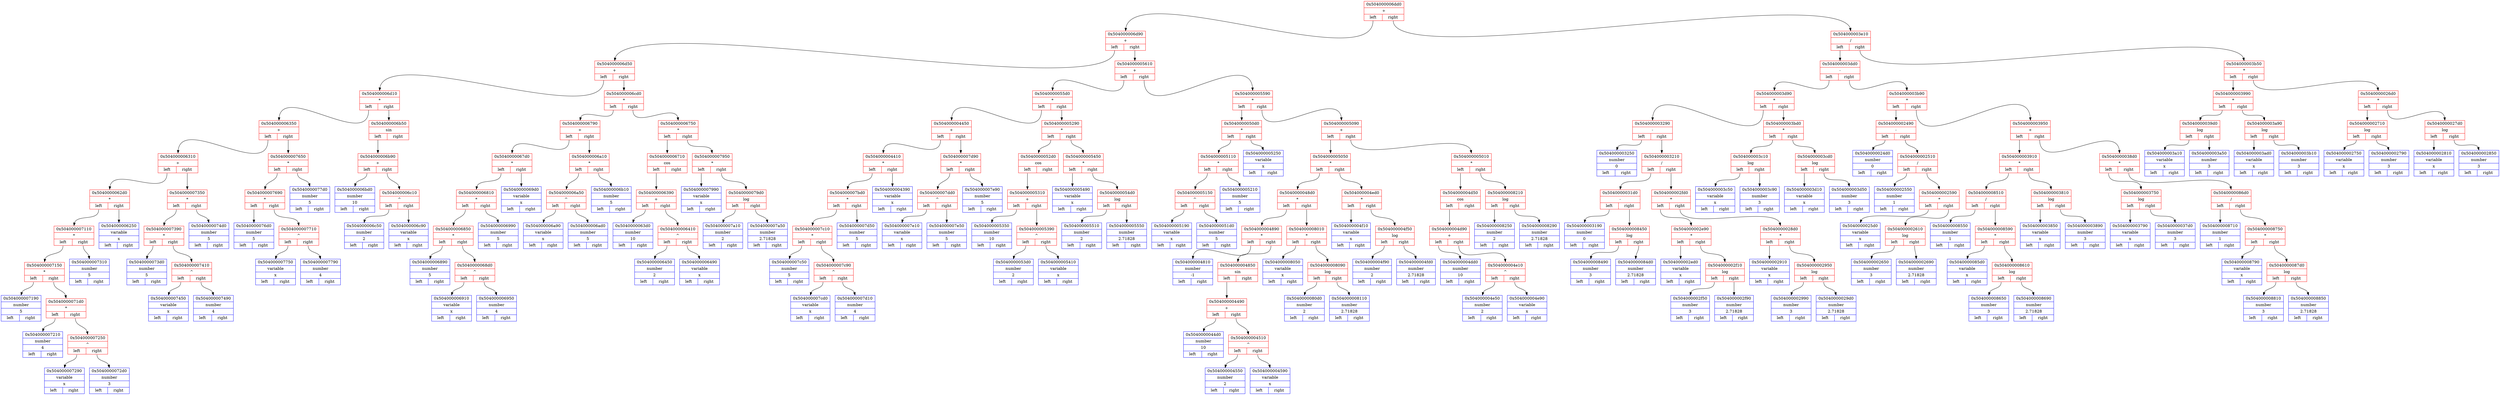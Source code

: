 digraph
{ 
rankdir=HR;

node0x504000006dd0 [ shape=record, color = red rank = 1, label= "{ 0x504000006dd0 | + | {<n0x504000006dd0_l> left | <n0x504000006dd0_r> right}} " ];
node0x504000006d90 [ shape=record, color = red rank = 2, label= "{ 0x504000006d90 | + | {<n0x504000006d90_l> left | <n0x504000006d90_r> right}} " ];
node0x504000006d50 [ shape=record, color = red rank = 3, label= "{ 0x504000006d50 | + | {<n0x504000006d50_l> left | <n0x504000006d50_r> right}} " ];
node0x504000006d10 [ shape=record, color = red rank = 4, label= "{ 0x504000006d10 | * | {<n0x504000006d10_l> left | <n0x504000006d10_r> right}} " ];
node0x504000006350 [ shape=record, color = red rank = 5, label= "{ 0x504000006350 | + | {<n0x504000006350_l> left | <n0x504000006350_r> right}} " ];
node0x504000006310 [ shape=record, color = red rank = 6, label= "{ 0x504000006310 | + | {<n0x504000006310_l> left | <n0x504000006310_r> right}} " ];
node0x5040000062d0 [ shape=record, color = red rank = 7, label= "{ 0x5040000062d0 | * | {<n0x5040000062d0_l> left | <n0x5040000062d0_r> right}} " ];
node0x504000007110 [ shape=record, color = red rank = 8, label= "{ 0x504000007110 | * | {<n0x504000007110_l> left | <n0x504000007110_r> right}} " ];
node0x504000007150 [ shape=record, color = red rank = 9, label= "{ 0x504000007150 | * | {<n0x504000007150_l> left | <n0x504000007150_r> right}} " ];
node0x504000007190 [ shape=record, color = blue rank = 10, label= "{ 0x504000007190 | number | 5 | {<n0x504000007190_l> left | <n0x504000007190_r> right}} " ];
node0x504000007150:<n0x504000007150_l>:s -> node0x504000007190:n [ color = black; ]
node0x5040000071d0 [ shape=record, color = red rank = 11, label= "{ 0x5040000071d0 | * | {<n0x5040000071d0_l> left | <n0x5040000071d0_r> right}} " ];
node0x504000007210 [ shape=record, color = blue rank = 12, label= "{ 0x504000007210 | number | 4 | {<n0x504000007210_l> left | <n0x504000007210_r> right}} " ];
node0x5040000071d0:<n0x5040000071d0_l>:s -> node0x504000007210:n [ color = black; ]
node0x504000007250 [ shape=record, color = red rank = 13, label= "{ 0x504000007250 | ^ | {<n0x504000007250_l> left | <n0x504000007250_r> right}} " ];
node0x504000007290 [ shape=record, color = blue rank = 14, label= "{ 0x504000007290 | variable | x | {<n0x504000007290_l> left | <n0x504000007290_r> right}} " ];
node0x504000007250:<n0x504000007250_l>:s -> node0x504000007290:n [ color = black; ]
node0x5040000072d0 [ shape=record, color = blue rank = 15, label= "{ 0x5040000072d0 | number | 3 | {<n0x5040000072d0_l> left | <n0x5040000072d0_r> right}} " ];
node0x504000007250:<n0x504000007250_r>:s -> node0x5040000072d0:n [ color = black; ]
node0x5040000071d0:<n0x5040000071d0_r>:s -> node0x504000007250:n [ color = black; ]
node0x504000007150:<n0x504000007150_r>:s -> node0x5040000071d0:n [ color = black; ]
node0x504000007110:<n0x504000007110_l>:s -> node0x504000007150:n [ color = black; ]
node0x504000007310 [ shape=record, color = blue rank = 10, label= "{ 0x504000007310 | number | 5 | {<n0x504000007310_l> left | <n0x504000007310_r> right}} " ];
node0x504000007110:<n0x504000007110_r>:s -> node0x504000007310:n [ color = black; ]
node0x5040000062d0:<n0x5040000062d0_l>:s -> node0x504000007110:n [ color = black; ]
node0x504000006250 [ shape=record, color = blue rank = 9, label= "{ 0x504000006250 | variable | x | {<n0x504000006250_l> left | <n0x504000006250_r> right}} " ];
node0x5040000062d0:<n0x5040000062d0_r>:s -> node0x504000006250:n [ color = black; ]
node0x504000006310:<n0x504000006310_l>:s -> node0x5040000062d0:n [ color = black; ]
node0x504000007350 [ shape=record, color = red rank = 8, label= "{ 0x504000007350 | * | {<n0x504000007350_l> left | <n0x504000007350_r> right}} " ];
node0x504000007390 [ shape=record, color = red rank = 9, label= "{ 0x504000007390 | * | {<n0x504000007390_l> left | <n0x504000007390_r> right}} " ];
node0x5040000073d0 [ shape=record, color = blue rank = 10, label= "{ 0x5040000073d0 | number | 5 | {<n0x5040000073d0_l> left | <n0x5040000073d0_r> right}} " ];
node0x504000007390:<n0x504000007390_l>:s -> node0x5040000073d0:n [ color = black; ]
node0x504000007410 [ shape=record, color = red rank = 11, label= "{ 0x504000007410 | ^ | {<n0x504000007410_l> left | <n0x504000007410_r> right}} " ];
node0x504000007450 [ shape=record, color = blue rank = 12, label= "{ 0x504000007450 | variable | x | {<n0x504000007450_l> left | <n0x504000007450_r> right}} " ];
node0x504000007410:<n0x504000007410_l>:s -> node0x504000007450:n [ color = black; ]
node0x504000007490 [ shape=record, color = blue rank = 13, label= "{ 0x504000007490 | number | 4 | {<n0x504000007490_l> left | <n0x504000007490_r> right}} " ];
node0x504000007410:<n0x504000007410_r>:s -> node0x504000007490:n [ color = black; ]
node0x504000007390:<n0x504000007390_r>:s -> node0x504000007410:n [ color = black; ]
node0x504000007350:<n0x504000007350_l>:s -> node0x504000007390:n [ color = black; ]
node0x5040000074d0 [ shape=record, color = blue rank = 10, label= "{ 0x5040000074d0 | number | 5 | {<n0x5040000074d0_l> left | <n0x5040000074d0_r> right}} " ];
node0x504000007350:<n0x504000007350_r>:s -> node0x5040000074d0:n [ color = black; ]
node0x504000006310:<n0x504000006310_r>:s -> node0x504000007350:n [ color = black; ]
node0x504000006350:<n0x504000006350_l>:s -> node0x504000006310:n [ color = black; ]
node0x504000007650 [ shape=record, color = red rank = 7, label= "{ 0x504000007650 | * | {<n0x504000007650_l> left | <n0x504000007650_r> right}} " ];
node0x504000007690 [ shape=record, color = red rank = 8, label= "{ 0x504000007690 | * | {<n0x504000007690_l> left | <n0x504000007690_r> right}} " ];
node0x5040000076d0 [ shape=record, color = blue rank = 9, label= "{ 0x5040000076d0 | number | 5 | {<n0x5040000076d0_l> left | <n0x5040000076d0_r> right}} " ];
node0x504000007690:<n0x504000007690_l>:s -> node0x5040000076d0:n [ color = black; ]
node0x504000007710 [ shape=record, color = red rank = 10, label= "{ 0x504000007710 | ^ | {<n0x504000007710_l> left | <n0x504000007710_r> right}} " ];
node0x504000007750 [ shape=record, color = blue rank = 11, label= "{ 0x504000007750 | variable | x | {<n0x504000007750_l> left | <n0x504000007750_r> right}} " ];
node0x504000007710:<n0x504000007710_l>:s -> node0x504000007750:n [ color = black; ]
node0x504000007790 [ shape=record, color = blue rank = 12, label= "{ 0x504000007790 | number | 4 | {<n0x504000007790_l> left | <n0x504000007790_r> right}} " ];
node0x504000007710:<n0x504000007710_r>:s -> node0x504000007790:n [ color = black; ]
node0x504000007690:<n0x504000007690_r>:s -> node0x504000007710:n [ color = black; ]
node0x504000007650:<n0x504000007650_l>:s -> node0x504000007690:n [ color = black; ]
node0x5040000077d0 [ shape=record, color = blue rank = 9, label= "{ 0x5040000077d0 | number | 5 | {<n0x5040000077d0_l> left | <n0x5040000077d0_r> right}} " ];
node0x504000007650:<n0x504000007650_r>:s -> node0x5040000077d0:n [ color = black; ]
node0x504000006350:<n0x504000006350_r>:s -> node0x504000007650:n [ color = black; ]
node0x504000006d10:<n0x504000006d10_l>:s -> node0x504000006350:n [ color = black; ]
node0x504000006b50 [ shape=record, color = red rank = 6, label= "{ 0x504000006b50 | sin | {<n0x504000006b50_l> left | <n0x504000006b50_r> right}} " ];
node0x504000006b90 [ shape=record, color = red rank = 7, label= "{ 0x504000006b90 | + | {<n0x504000006b90_l> left | <n0x504000006b90_r> right}} " ];
node0x504000006bd0 [ shape=record, color = blue rank = 8, label= "{ 0x504000006bd0 | number | 10 | {<n0x504000006bd0_l> left | <n0x504000006bd0_r> right}} " ];
node0x504000006b90:<n0x504000006b90_l>:s -> node0x504000006bd0:n [ color = black; ]
node0x504000006c10 [ shape=record, color = red rank = 9, label= "{ 0x504000006c10 | ^ | {<n0x504000006c10_l> left | <n0x504000006c10_r> right}} " ];
node0x504000006c50 [ shape=record, color = blue rank = 10, label= "{ 0x504000006c50 | number | 2 | {<n0x504000006c50_l> left | <n0x504000006c50_r> right}} " ];
node0x504000006c10:<n0x504000006c10_l>:s -> node0x504000006c50:n [ color = black; ]
node0x504000006c90 [ shape=record, color = blue rank = 11, label= "{ 0x504000006c90 | variable | x | {<n0x504000006c90_l> left | <n0x504000006c90_r> right}} " ];
node0x504000006c10:<n0x504000006c10_r>:s -> node0x504000006c90:n [ color = black; ]
node0x504000006b90:<n0x504000006b90_r>:s -> node0x504000006c10:n [ color = black; ]
node0x504000006b50:<n0x504000006b50_l>:s -> node0x504000006b90:n [ color = black; ]
node0x504000006d10:<n0x504000006d10_r>:s -> node0x504000006b50:n [ color = black; ]
node0x504000006d50:<n0x504000006d50_l>:s -> node0x504000006d10:n [ color = black; ]
node0x504000006cd0 [ shape=record, color = red rank = 5, label= "{ 0x504000006cd0 | * | {<n0x504000006cd0_l> left | <n0x504000006cd0_r> right}} " ];
node0x504000006790 [ shape=record, color = red rank = 6, label= "{ 0x504000006790 | + | {<n0x504000006790_l> left | <n0x504000006790_r> right}} " ];
node0x5040000067d0 [ shape=record, color = red rank = 7, label= "{ 0x5040000067d0 | * | {<n0x5040000067d0_l> left | <n0x5040000067d0_r> right}} " ];
node0x504000006810 [ shape=record, color = red rank = 8, label= "{ 0x504000006810 | * | {<n0x504000006810_l> left | <n0x504000006810_r> right}} " ];
node0x504000006850 [ shape=record, color = red rank = 9, label= "{ 0x504000006850 | * | {<n0x504000006850_l> left | <n0x504000006850_r> right}} " ];
node0x504000006890 [ shape=record, color = blue rank = 10, label= "{ 0x504000006890 | number | 5 | {<n0x504000006890_l> left | <n0x504000006890_r> right}} " ];
node0x504000006850:<n0x504000006850_l>:s -> node0x504000006890:n [ color = black; ]
node0x5040000068d0 [ shape=record, color = red rank = 11, label= "{ 0x5040000068d0 | ^ | {<n0x5040000068d0_l> left | <n0x5040000068d0_r> right}} " ];
node0x504000006910 [ shape=record, color = blue rank = 12, label= "{ 0x504000006910 | variable | x | {<n0x504000006910_l> left | <n0x504000006910_r> right}} " ];
node0x5040000068d0:<n0x5040000068d0_l>:s -> node0x504000006910:n [ color = black; ]
node0x504000006950 [ shape=record, color = blue rank = 13, label= "{ 0x504000006950 | number | 4 | {<n0x504000006950_l> left | <n0x504000006950_r> right}} " ];
node0x5040000068d0:<n0x5040000068d0_r>:s -> node0x504000006950:n [ color = black; ]
node0x504000006850:<n0x504000006850_r>:s -> node0x5040000068d0:n [ color = black; ]
node0x504000006810:<n0x504000006810_l>:s -> node0x504000006850:n [ color = black; ]
node0x504000006990 [ shape=record, color = blue rank = 10, label= "{ 0x504000006990 | number | 5 | {<n0x504000006990_l> left | <n0x504000006990_r> right}} " ];
node0x504000006810:<n0x504000006810_r>:s -> node0x504000006990:n [ color = black; ]
node0x5040000067d0:<n0x5040000067d0_l>:s -> node0x504000006810:n [ color = black; ]
node0x5040000069d0 [ shape=record, color = blue rank = 9, label= "{ 0x5040000069d0 | variable | x | {<n0x5040000069d0_l> left | <n0x5040000069d0_r> right}} " ];
node0x5040000067d0:<n0x5040000067d0_r>:s -> node0x5040000069d0:n [ color = black; ]
node0x504000006790:<n0x504000006790_l>:s -> node0x5040000067d0:n [ color = black; ]
node0x504000006a10 [ shape=record, color = red rank = 8, label= "{ 0x504000006a10 | * | {<n0x504000006a10_l> left | <n0x504000006a10_r> right}} " ];
node0x504000006a50 [ shape=record, color = red rank = 9, label= "{ 0x504000006a50 | ^ | {<n0x504000006a50_l> left | <n0x504000006a50_r> right}} " ];
node0x504000006a90 [ shape=record, color = blue rank = 10, label= "{ 0x504000006a90 | variable | x | {<n0x504000006a90_l> left | <n0x504000006a90_r> right}} " ];
node0x504000006a50:<n0x504000006a50_l>:s -> node0x504000006a90:n [ color = black; ]
node0x504000006ad0 [ shape=record, color = blue rank = 11, label= "{ 0x504000006ad0 | number | 5 | {<n0x504000006ad0_l> left | <n0x504000006ad0_r> right}} " ];
node0x504000006a50:<n0x504000006a50_r>:s -> node0x504000006ad0:n [ color = black; ]
node0x504000006a10:<n0x504000006a10_l>:s -> node0x504000006a50:n [ color = black; ]
node0x504000006b10 [ shape=record, color = blue rank = 10, label= "{ 0x504000006b10 | number | 5 | {<n0x504000006b10_l> left | <n0x504000006b10_r> right}} " ];
node0x504000006a10:<n0x504000006a10_r>:s -> node0x504000006b10:n [ color = black; ]
node0x504000006790:<n0x504000006790_r>:s -> node0x504000006a10:n [ color = black; ]
node0x504000006cd0:<n0x504000006cd0_l>:s -> node0x504000006790:n [ color = black; ]
node0x504000006750 [ shape=record, color = red rank = 7, label= "{ 0x504000006750 | * | {<n0x504000006750_l> left | <n0x504000006750_r> right}} " ];
node0x504000006710 [ shape=record, color = red rank = 8, label= "{ 0x504000006710 | cos | {<n0x504000006710_l> left | <n0x504000006710_r> right}} " ];
node0x504000006390 [ shape=record, color = red rank = 9, label= "{ 0x504000006390 | + | {<n0x504000006390_l> left | <n0x504000006390_r> right}} " ];
node0x5040000063d0 [ shape=record, color = blue rank = 10, label= "{ 0x5040000063d0 | number | 10 | {<n0x5040000063d0_l> left | <n0x5040000063d0_r> right}} " ];
node0x504000006390:<n0x504000006390_l>:s -> node0x5040000063d0:n [ color = black; ]
node0x504000006410 [ shape=record, color = red rank = 11, label= "{ 0x504000006410 | ^ | {<n0x504000006410_l> left | <n0x504000006410_r> right}} " ];
node0x504000006450 [ shape=record, color = blue rank = 12, label= "{ 0x504000006450 | number | 2 | {<n0x504000006450_l> left | <n0x504000006450_r> right}} " ];
node0x504000006410:<n0x504000006410_l>:s -> node0x504000006450:n [ color = black; ]
node0x504000006490 [ shape=record, color = blue rank = 13, label= "{ 0x504000006490 | variable | x | {<n0x504000006490_l> left | <n0x504000006490_r> right}} " ];
node0x504000006410:<n0x504000006410_r>:s -> node0x504000006490:n [ color = black; ]
node0x504000006390:<n0x504000006390_r>:s -> node0x504000006410:n [ color = black; ]
node0x504000006710:<n0x504000006710_l>:s -> node0x504000006390:n [ color = black; ]
node0x504000006750:<n0x504000006750_l>:s -> node0x504000006710:n [ color = black; ]
node0x504000007950 [ shape=record, color = red rank = 9, label= "{ 0x504000007950 | * | {<n0x504000007950_l> left | <n0x504000007950_r> right}} " ];
node0x504000007990 [ shape=record, color = blue rank = 10, label= "{ 0x504000007990 | variable | x | {<n0x504000007990_l> left | <n0x504000007990_r> right}} " ];
node0x504000007950:<n0x504000007950_l>:s -> node0x504000007990:n [ color = black; ]
node0x5040000079d0 [ shape=record, color = red rank = 11, label= "{ 0x5040000079d0 | log | {<n0x5040000079d0_l> left | <n0x5040000079d0_r> right}} " ];
node0x504000007a10 [ shape=record, color = blue rank = 12, label= "{ 0x504000007a10 | number | 2 | {<n0x504000007a10_l> left | <n0x504000007a10_r> right}} " ];
node0x5040000079d0:<n0x5040000079d0_l>:s -> node0x504000007a10:n [ color = black; ]
node0x504000007a50 [ shape=record, color = blue rank = 13, label= "{ 0x504000007a50 | number | 2.71828 | {<n0x504000007a50_l> left | <n0x504000007a50_r> right}} " ];
node0x5040000079d0:<n0x5040000079d0_r>:s -> node0x504000007a50:n [ color = black; ]
node0x504000007950:<n0x504000007950_r>:s -> node0x5040000079d0:n [ color = black; ]
node0x504000006750:<n0x504000006750_r>:s -> node0x504000007950:n [ color = black; ]
node0x504000006cd0:<n0x504000006cd0_r>:s -> node0x504000006750:n [ color = black; ]
node0x504000006d50:<n0x504000006d50_r>:s -> node0x504000006cd0:n [ color = black; ]
node0x504000006d90:<n0x504000006d90_l>:s -> node0x504000006d50:n [ color = black; ]
node0x504000005610 [ shape=record, color = red rank = 4, label= "{ 0x504000005610 | + | {<n0x504000005610_l> left | <n0x504000005610_r> right}} " ];
node0x5040000055d0 [ shape=record, color = red rank = 5, label= "{ 0x5040000055d0 | * | {<n0x5040000055d0_l> left | <n0x5040000055d0_r> right}} " ];
node0x504000004450 [ shape=record, color = red rank = 6, label= "{ 0x504000004450 | + | {<n0x504000004450_l> left | <n0x504000004450_r> right}} " ];
node0x504000004410 [ shape=record, color = red rank = 7, label= "{ 0x504000004410 | * | {<n0x504000004410_l> left | <n0x504000004410_r> right}} " ];
node0x504000007bd0 [ shape=record, color = red rank = 8, label= "{ 0x504000007bd0 | * | {<n0x504000007bd0_l> left | <n0x504000007bd0_r> right}} " ];
node0x504000007c10 [ shape=record, color = red rank = 9, label= "{ 0x504000007c10 | * | {<n0x504000007c10_l> left | <n0x504000007c10_r> right}} " ];
node0x504000007c50 [ shape=record, color = blue rank = 10, label= "{ 0x504000007c50 | number | 5 | {<n0x504000007c50_l> left | <n0x504000007c50_r> right}} " ];
node0x504000007c10:<n0x504000007c10_l>:s -> node0x504000007c50:n [ color = black; ]
node0x504000007c90 [ shape=record, color = red rank = 11, label= "{ 0x504000007c90 | ^ | {<n0x504000007c90_l> left | <n0x504000007c90_r> right}} " ];
node0x504000007cd0 [ shape=record, color = blue rank = 12, label= "{ 0x504000007cd0 | variable | x | {<n0x504000007cd0_l> left | <n0x504000007cd0_r> right}} " ];
node0x504000007c90:<n0x504000007c90_l>:s -> node0x504000007cd0:n [ color = black; ]
node0x504000007d10 [ shape=record, color = blue rank = 13, label= "{ 0x504000007d10 | number | 4 | {<n0x504000007d10_l> left | <n0x504000007d10_r> right}} " ];
node0x504000007c90:<n0x504000007c90_r>:s -> node0x504000007d10:n [ color = black; ]
node0x504000007c10:<n0x504000007c10_r>:s -> node0x504000007c90:n [ color = black; ]
node0x504000007bd0:<n0x504000007bd0_l>:s -> node0x504000007c10:n [ color = black; ]
node0x504000007d50 [ shape=record, color = blue rank = 10, label= "{ 0x504000007d50 | number | 5 | {<n0x504000007d50_l> left | <n0x504000007d50_r> right}} " ];
node0x504000007bd0:<n0x504000007bd0_r>:s -> node0x504000007d50:n [ color = black; ]
node0x504000004410:<n0x504000004410_l>:s -> node0x504000007bd0:n [ color = black; ]
node0x504000004390 [ shape=record, color = blue rank = 9, label= "{ 0x504000004390 | variable | x | {<n0x504000004390_l> left | <n0x504000004390_r> right}} " ];
node0x504000004410:<n0x504000004410_r>:s -> node0x504000004390:n [ color = black; ]
node0x504000004450:<n0x504000004450_l>:s -> node0x504000004410:n [ color = black; ]
node0x504000007d90 [ shape=record, color = red rank = 8, label= "{ 0x504000007d90 | * | {<n0x504000007d90_l> left | <n0x504000007d90_r> right}} " ];
node0x504000007dd0 [ shape=record, color = red rank = 9, label= "{ 0x504000007dd0 | ^ | {<n0x504000007dd0_l> left | <n0x504000007dd0_r> right}} " ];
node0x504000007e10 [ shape=record, color = blue rank = 10, label= "{ 0x504000007e10 | variable | x | {<n0x504000007e10_l> left | <n0x504000007e10_r> right}} " ];
node0x504000007dd0:<n0x504000007dd0_l>:s -> node0x504000007e10:n [ color = black; ]
node0x504000007e50 [ shape=record, color = blue rank = 11, label= "{ 0x504000007e50 | number | 5 | {<n0x504000007e50_l> left | <n0x504000007e50_r> right}} " ];
node0x504000007dd0:<n0x504000007dd0_r>:s -> node0x504000007e50:n [ color = black; ]
node0x504000007d90:<n0x504000007d90_l>:s -> node0x504000007dd0:n [ color = black; ]
node0x504000007e90 [ shape=record, color = blue rank = 10, label= "{ 0x504000007e90 | number | 5 | {<n0x504000007e90_l> left | <n0x504000007e90_r> right}} " ];
node0x504000007d90:<n0x504000007d90_r>:s -> node0x504000007e90:n [ color = black; ]
node0x504000004450:<n0x504000004450_r>:s -> node0x504000007d90:n [ color = black; ]
node0x5040000055d0:<n0x5040000055d0_l>:s -> node0x504000004450:n [ color = black; ]
node0x504000005290 [ shape=record, color = red rank = 7, label= "{ 0x504000005290 | * | {<n0x504000005290_l> left | <n0x504000005290_r> right}} " ];
node0x5040000052d0 [ shape=record, color = red rank = 8, label= "{ 0x5040000052d0 | cos | {<n0x5040000052d0_l> left | <n0x5040000052d0_r> right}} " ];
node0x504000005310 [ shape=record, color = red rank = 9, label= "{ 0x504000005310 | + | {<n0x504000005310_l> left | <n0x504000005310_r> right}} " ];
node0x504000005350 [ shape=record, color = blue rank = 10, label= "{ 0x504000005350 | number | 10 | {<n0x504000005350_l> left | <n0x504000005350_r> right}} " ];
node0x504000005310:<n0x504000005310_l>:s -> node0x504000005350:n [ color = black; ]
node0x504000005390 [ shape=record, color = red rank = 11, label= "{ 0x504000005390 | ^ | {<n0x504000005390_l> left | <n0x504000005390_r> right}} " ];
node0x5040000053d0 [ shape=record, color = blue rank = 12, label= "{ 0x5040000053d0 | number | 2 | {<n0x5040000053d0_l> left | <n0x5040000053d0_r> right}} " ];
node0x504000005390:<n0x504000005390_l>:s -> node0x5040000053d0:n [ color = black; ]
node0x504000005410 [ shape=record, color = blue rank = 13, label= "{ 0x504000005410 | variable | x | {<n0x504000005410_l> left | <n0x504000005410_r> right}} " ];
node0x504000005390:<n0x504000005390_r>:s -> node0x504000005410:n [ color = black; ]
node0x504000005310:<n0x504000005310_r>:s -> node0x504000005390:n [ color = black; ]
node0x5040000052d0:<n0x5040000052d0_l>:s -> node0x504000005310:n [ color = black; ]
node0x504000005290:<n0x504000005290_l>:s -> node0x5040000052d0:n [ color = black; ]
node0x504000005450 [ shape=record, color = red rank = 9, label= "{ 0x504000005450 | * | {<n0x504000005450_l> left | <n0x504000005450_r> right}} " ];
node0x504000005490 [ shape=record, color = blue rank = 10, label= "{ 0x504000005490 | variable | x | {<n0x504000005490_l> left | <n0x504000005490_r> right}} " ];
node0x504000005450:<n0x504000005450_l>:s -> node0x504000005490:n [ color = black; ]
node0x5040000054d0 [ shape=record, color = red rank = 11, label= "{ 0x5040000054d0 | log | {<n0x5040000054d0_l> left | <n0x5040000054d0_r> right}} " ];
node0x504000005510 [ shape=record, color = blue rank = 12, label= "{ 0x504000005510 | number | 2 | {<n0x504000005510_l> left | <n0x504000005510_r> right}} " ];
node0x5040000054d0:<n0x5040000054d0_l>:s -> node0x504000005510:n [ color = black; ]
node0x504000005550 [ shape=record, color = blue rank = 13, label= "{ 0x504000005550 | number | 2.71828 | {<n0x504000005550_l> left | <n0x504000005550_r> right}} " ];
node0x5040000054d0:<n0x5040000054d0_r>:s -> node0x504000005550:n [ color = black; ]
node0x504000005450:<n0x504000005450_r>:s -> node0x5040000054d0:n [ color = black; ]
node0x504000005290:<n0x504000005290_r>:s -> node0x504000005450:n [ color = black; ]
node0x5040000055d0:<n0x5040000055d0_r>:s -> node0x504000005290:n [ color = black; ]
node0x504000005610:<n0x504000005610_l>:s -> node0x5040000055d0:n [ color = black; ]
node0x504000005590 [ shape=record, color = red rank = 6, label= "{ 0x504000005590 | * | {<n0x504000005590_l> left | <n0x504000005590_r> right}} " ];
node0x5040000050d0 [ shape=record, color = red rank = 7, label= "{ 0x5040000050d0 | * | {<n0x5040000050d0_l> left | <n0x5040000050d0_r> right}} " ];
node0x504000005110 [ shape=record, color = red rank = 8, label= "{ 0x504000005110 | * | {<n0x504000005110_l> left | <n0x504000005110_r> right}} " ];
node0x504000005150 [ shape=record, color = red rank = 9, label= "{ 0x504000005150 | ^ | {<n0x504000005150_l> left | <n0x504000005150_r> right}} " ];
node0x504000005190 [ shape=record, color = blue rank = 10, label= "{ 0x504000005190 | variable | x | {<n0x504000005190_l> left | <n0x504000005190_r> right}} " ];
node0x504000005150:<n0x504000005150_l>:s -> node0x504000005190:n [ color = black; ]
node0x5040000051d0 [ shape=record, color = blue rank = 11, label= "{ 0x5040000051d0 | number | 5 | {<n0x5040000051d0_l> left | <n0x5040000051d0_r> right}} " ];
node0x504000005150:<n0x504000005150_r>:s -> node0x5040000051d0:n [ color = black; ]
node0x504000005110:<n0x504000005110_l>:s -> node0x504000005150:n [ color = black; ]
node0x504000005210 [ shape=record, color = blue rank = 10, label= "{ 0x504000005210 | number | 5 | {<n0x504000005210_l> left | <n0x504000005210_r> right}} " ];
node0x504000005110:<n0x504000005110_r>:s -> node0x504000005210:n [ color = black; ]
node0x5040000050d0:<n0x5040000050d0_l>:s -> node0x504000005110:n [ color = black; ]
node0x504000005250 [ shape=record, color = blue rank = 9, label= "{ 0x504000005250 | variable | x | {<n0x504000005250_l> left | <n0x504000005250_r> right}} " ];
node0x5040000050d0:<n0x5040000050d0_r>:s -> node0x504000005250:n [ color = black; ]
node0x504000005590:<n0x504000005590_l>:s -> node0x5040000050d0:n [ color = black; ]
node0x504000005090 [ shape=record, color = red rank = 8, label= "{ 0x504000005090 | + | {<n0x504000005090_l> left | <n0x504000005090_r> right}} " ];
node0x504000005050 [ shape=record, color = red rank = 9, label= "{ 0x504000005050 | * | {<n0x504000005050_l> left | <n0x504000005050_r> right}} " ];
node0x5040000048d0 [ shape=record, color = red rank = 10, label= "{ 0x5040000048d0 | * | {<n0x5040000048d0_l> left | <n0x5040000048d0_r> right}} " ];
node0x504000004890 [ shape=record, color = red rank = 11, label= "{ 0x504000004890 | * | {<n0x504000004890_l> left | <n0x504000004890_r> right}} " ];
node0x504000004810 [ shape=record, color = blue rank = 12, label= "{ 0x504000004810 | number | -1 | {<n0x504000004810_l> left | <n0x504000004810_r> right}} " ];
node0x504000004890:<n0x504000004890_l>:s -> node0x504000004810:n [ color = black; ]
node0x504000004850 [ shape=record, color = red rank = 13, label= "{ 0x504000004850 | sin | {<n0x504000004850_l> left | <n0x504000004850_r> right}} " ];
node0x504000004490 [ shape=record, color = red rank = 14, label= "{ 0x504000004490 | + | {<n0x504000004490_l> left | <n0x504000004490_r> right}} " ];
node0x5040000044d0 [ shape=record, color = blue rank = 15, label= "{ 0x5040000044d0 | number | 10 | {<n0x5040000044d0_l> left | <n0x5040000044d0_r> right}} " ];
node0x504000004490:<n0x504000004490_l>:s -> node0x5040000044d0:n [ color = black; ]
node0x504000004510 [ shape=record, color = red rank = 16, label= "{ 0x504000004510 | ^ | {<n0x504000004510_l> left | <n0x504000004510_r> right}} " ];
node0x504000004550 [ shape=record, color = blue rank = 17, label= "{ 0x504000004550 | number | 2 | {<n0x504000004550_l> left | <n0x504000004550_r> right}} " ];
node0x504000004510:<n0x504000004510_l>:s -> node0x504000004550:n [ color = black; ]
node0x504000004590 [ shape=record, color = blue rank = 18, label= "{ 0x504000004590 | variable | x | {<n0x504000004590_l> left | <n0x504000004590_r> right}} " ];
node0x504000004510:<n0x504000004510_r>:s -> node0x504000004590:n [ color = black; ]
node0x504000004490:<n0x504000004490_r>:s -> node0x504000004510:n [ color = black; ]
node0x504000004850:<n0x504000004850_l>:s -> node0x504000004490:n [ color = black; ]
node0x504000004890:<n0x504000004890_r>:s -> node0x504000004850:n [ color = black; ]
node0x5040000048d0:<n0x5040000048d0_l>:s -> node0x504000004890:n [ color = black; ]
node0x504000008010 [ shape=record, color = red rank = 12, label= "{ 0x504000008010 | * | {<n0x504000008010_l> left | <n0x504000008010_r> right}} " ];
node0x504000008050 [ shape=record, color = blue rank = 13, label= "{ 0x504000008050 | variable | x | {<n0x504000008050_l> left | <n0x504000008050_r> right}} " ];
node0x504000008010:<n0x504000008010_l>:s -> node0x504000008050:n [ color = black; ]
node0x504000008090 [ shape=record, color = red rank = 14, label= "{ 0x504000008090 | log | {<n0x504000008090_l> left | <n0x504000008090_r> right}} " ];
node0x5040000080d0 [ shape=record, color = blue rank = 15, label= "{ 0x5040000080d0 | number | 2 | {<n0x5040000080d0_l> left | <n0x5040000080d0_r> right}} " ];
node0x504000008090:<n0x504000008090_l>:s -> node0x5040000080d0:n [ color = black; ]
node0x504000008110 [ shape=record, color = blue rank = 16, label= "{ 0x504000008110 | number | 2.71828 | {<n0x504000008110_l> left | <n0x504000008110_r> right}} " ];
node0x504000008090:<n0x504000008090_r>:s -> node0x504000008110:n [ color = black; ]
node0x504000008010:<n0x504000008010_r>:s -> node0x504000008090:n [ color = black; ]
node0x5040000048d0:<n0x5040000048d0_r>:s -> node0x504000008010:n [ color = black; ]
node0x504000005050:<n0x504000005050_l>:s -> node0x5040000048d0:n [ color = black; ]
node0x504000004ed0 [ shape=record, color = red rank = 11, label= "{ 0x504000004ed0 | * | {<n0x504000004ed0_l> left | <n0x504000004ed0_r> right}} " ];
node0x504000004f10 [ shape=record, color = blue rank = 12, label= "{ 0x504000004f10 | variable | x | {<n0x504000004f10_l> left | <n0x504000004f10_r> right}} " ];
node0x504000004ed0:<n0x504000004ed0_l>:s -> node0x504000004f10:n [ color = black; ]
node0x504000004f50 [ shape=record, color = red rank = 13, label= "{ 0x504000004f50 | log | {<n0x504000004f50_l> left | <n0x504000004f50_r> right}} " ];
node0x504000004f90 [ shape=record, color = blue rank = 14, label= "{ 0x504000004f90 | number | 2 | {<n0x504000004f90_l> left | <n0x504000004f90_r> right}} " ];
node0x504000004f50:<n0x504000004f50_l>:s -> node0x504000004f90:n [ color = black; ]
node0x504000004fd0 [ shape=record, color = blue rank = 15, label= "{ 0x504000004fd0 | number | 2.71828 | {<n0x504000004fd0_l> left | <n0x504000004fd0_r> right}} " ];
node0x504000004f50:<n0x504000004f50_r>:s -> node0x504000004fd0:n [ color = black; ]
node0x504000004ed0:<n0x504000004ed0_r>:s -> node0x504000004f50:n [ color = black; ]
node0x504000005050:<n0x504000005050_r>:s -> node0x504000004ed0:n [ color = black; ]
node0x504000005090:<n0x504000005090_l>:s -> node0x504000005050:n [ color = black; ]
node0x504000005010 [ shape=record, color = red rank = 10, label= "{ 0x504000005010 | * | {<n0x504000005010_l> left | <n0x504000005010_r> right}} " ];
node0x504000004d50 [ shape=record, color = red rank = 11, label= "{ 0x504000004d50 | cos | {<n0x504000004d50_l> left | <n0x504000004d50_r> right}} " ];
node0x504000004d90 [ shape=record, color = red rank = 12, label= "{ 0x504000004d90 | + | {<n0x504000004d90_l> left | <n0x504000004d90_r> right}} " ];
node0x504000004dd0 [ shape=record, color = blue rank = 13, label= "{ 0x504000004dd0 | number | 10 | {<n0x504000004dd0_l> left | <n0x504000004dd0_r> right}} " ];
node0x504000004d90:<n0x504000004d90_l>:s -> node0x504000004dd0:n [ color = black; ]
node0x504000004e10 [ shape=record, color = red rank = 14, label= "{ 0x504000004e10 | ^ | {<n0x504000004e10_l> left | <n0x504000004e10_r> right}} " ];
node0x504000004e50 [ shape=record, color = blue rank = 15, label= "{ 0x504000004e50 | number | 2 | {<n0x504000004e50_l> left | <n0x504000004e50_r> right}} " ];
node0x504000004e10:<n0x504000004e10_l>:s -> node0x504000004e50:n [ color = black; ]
node0x504000004e90 [ shape=record, color = blue rank = 16, label= "{ 0x504000004e90 | variable | x | {<n0x504000004e90_l> left | <n0x504000004e90_r> right}} " ];
node0x504000004e10:<n0x504000004e10_r>:s -> node0x504000004e90:n [ color = black; ]
node0x504000004d90:<n0x504000004d90_r>:s -> node0x504000004e10:n [ color = black; ]
node0x504000004d50:<n0x504000004d50_l>:s -> node0x504000004d90:n [ color = black; ]
node0x504000005010:<n0x504000005010_l>:s -> node0x504000004d50:n [ color = black; ]
node0x504000008210 [ shape=record, color = red rank = 12, label= "{ 0x504000008210 | log | {<n0x504000008210_l> left | <n0x504000008210_r> right}} " ];
node0x504000008250 [ shape=record, color = blue rank = 13, label= "{ 0x504000008250 | number | 2 | {<n0x504000008250_l> left | <n0x504000008250_r> right}} " ];
node0x504000008210:<n0x504000008210_l>:s -> node0x504000008250:n [ color = black; ]
node0x504000008290 [ shape=record, color = blue rank = 14, label= "{ 0x504000008290 | number | 2.71828 | {<n0x504000008290_l> left | <n0x504000008290_r> right}} " ];
node0x504000008210:<n0x504000008210_r>:s -> node0x504000008290:n [ color = black; ]
node0x504000005010:<n0x504000005010_r>:s -> node0x504000008210:n [ color = black; ]
node0x504000005090:<n0x504000005090_r>:s -> node0x504000005010:n [ color = black; ]
node0x504000005590:<n0x504000005590_r>:s -> node0x504000005090:n [ color = black; ]
node0x504000005610:<n0x504000005610_r>:s -> node0x504000005590:n [ color = black; ]
node0x504000006d90:<n0x504000006d90_r>:s -> node0x504000005610:n [ color = black; ]
node0x504000006dd0:<n0x504000006dd0_l>:s -> node0x504000006d90:n [ color = black; ]
node0x504000003e10 [ shape=record, color = red rank = 3, label= "{ 0x504000003e10 | / | {<n0x504000003e10_l> left | <n0x504000003e10_r> right}} " ];
node0x504000003dd0 [ shape=record, color = red rank = 4, label= "{ 0x504000003dd0 | - | {<n0x504000003dd0_l> left | <n0x504000003dd0_r> right}} " ];
node0x504000003d90 [ shape=record, color = red rank = 5, label= "{ 0x504000003d90 | * | {<n0x504000003d90_l> left | <n0x504000003d90_r> right}} " ];
node0x504000003290 [ shape=record, color = red rank = 6, label= "{ 0x504000003290 | - | {<n0x504000003290_l> left | <n0x504000003290_r> right}} " ];
node0x504000003250 [ shape=record, color = blue rank = 7, label= "{ 0x504000003250 | number | 0 | {<n0x504000003250_l> left | <n0x504000003250_r> right}} " ];
node0x504000003290:<n0x504000003290_l>:s -> node0x504000003250:n [ color = black; ]
node0x504000003210 [ shape=record, color = red rank = 8, label= "{ 0x504000003210 | / | {<n0x504000003210_l> left | <n0x504000003210_r> right}} " ];
node0x5040000031d0 [ shape=record, color = red rank = 9, label= "{ 0x5040000031d0 | - | {<n0x5040000031d0_l> left | <n0x5040000031d0_r> right}} " ];
node0x504000003190 [ shape=record, color = blue rank = 10, label= "{ 0x504000003190 | number | 0 | {<n0x504000003190_l> left | <n0x504000003190_r> right}} " ];
node0x5040000031d0:<n0x5040000031d0_l>:s -> node0x504000003190:n [ color = black; ]
node0x504000008450 [ shape=record, color = red rank = 11, label= "{ 0x504000008450 | log | {<n0x504000008450_l> left | <n0x504000008450_r> right}} " ];
node0x504000008490 [ shape=record, color = blue rank = 12, label= "{ 0x504000008490 | number | 3 | {<n0x504000008490_l> left | <n0x504000008490_r> right}} " ];
node0x504000008450:<n0x504000008450_l>:s -> node0x504000008490:n [ color = black; ]
node0x5040000084d0 [ shape=record, color = blue rank = 13, label= "{ 0x5040000084d0 | number | 2.71828 | {<n0x5040000084d0_l> left | <n0x5040000084d0_r> right}} " ];
node0x504000008450:<n0x504000008450_r>:s -> node0x5040000084d0:n [ color = black; ]
node0x5040000031d0:<n0x5040000031d0_r>:s -> node0x504000008450:n [ color = black; ]
node0x504000003210:<n0x504000003210_l>:s -> node0x5040000031d0:n [ color = black; ]
node0x504000002fd0 [ shape=record, color = red rank = 10, label= "{ 0x504000002fd0 | * | {<n0x504000002fd0_l> left | <n0x504000002fd0_r> right}} " ];
node0x504000002e90 [ shape=record, color = red rank = 11, label= "{ 0x504000002e90 | * | {<n0x504000002e90_l> left | <n0x504000002e90_r> right}} " ];
node0x504000002ed0 [ shape=record, color = blue rank = 12, label= "{ 0x504000002ed0 | variable | x | {<n0x504000002ed0_l> left | <n0x504000002ed0_r> right}} " ];
node0x504000002e90:<n0x504000002e90_l>:s -> node0x504000002ed0:n [ color = black; ]
node0x504000002f10 [ shape=record, color = red rank = 13, label= "{ 0x504000002f10 | log | {<n0x504000002f10_l> left | <n0x504000002f10_r> right}} " ];
node0x504000002f50 [ shape=record, color = blue rank = 14, label= "{ 0x504000002f50 | number | 3 | {<n0x504000002f50_l> left | <n0x504000002f50_r> right}} " ];
node0x504000002f10:<n0x504000002f10_l>:s -> node0x504000002f50:n [ color = black; ]
node0x504000002f90 [ shape=record, color = blue rank = 15, label= "{ 0x504000002f90 | number | 2.71828 | {<n0x504000002f90_l> left | <n0x504000002f90_r> right}} " ];
node0x504000002f10:<n0x504000002f10_r>:s -> node0x504000002f90:n [ color = black; ]
node0x504000002e90:<n0x504000002e90_r>:s -> node0x504000002f10:n [ color = black; ]
node0x504000002fd0:<n0x504000002fd0_l>:s -> node0x504000002e90:n [ color = black; ]
node0x5040000028d0 [ shape=record, color = red rank = 12, label= "{ 0x5040000028d0 | * | {<n0x5040000028d0_l> left | <n0x5040000028d0_r> right}} " ];
node0x504000002910 [ shape=record, color = blue rank = 13, label= "{ 0x504000002910 | variable | x | {<n0x504000002910_l> left | <n0x504000002910_r> right}} " ];
node0x5040000028d0:<n0x5040000028d0_l>:s -> node0x504000002910:n [ color = black; ]
node0x504000002950 [ shape=record, color = red rank = 14, label= "{ 0x504000002950 | log | {<n0x504000002950_l> left | <n0x504000002950_r> right}} " ];
node0x504000002990 [ shape=record, color = blue rank = 15, label= "{ 0x504000002990 | number | 3 | {<n0x504000002990_l> left | <n0x504000002990_r> right}} " ];
node0x504000002950:<n0x504000002950_l>:s -> node0x504000002990:n [ color = black; ]
node0x5040000029d0 [ shape=record, color = blue rank = 16, label= "{ 0x5040000029d0 | number | 2.71828 | {<n0x5040000029d0_l> left | <n0x5040000029d0_r> right}} " ];
node0x504000002950:<n0x504000002950_r>:s -> node0x5040000029d0:n [ color = black; ]
node0x5040000028d0:<n0x5040000028d0_r>:s -> node0x504000002950:n [ color = black; ]
node0x504000002fd0:<n0x504000002fd0_r>:s -> node0x5040000028d0:n [ color = black; ]
node0x504000003210:<n0x504000003210_r>:s -> node0x504000002fd0:n [ color = black; ]
node0x504000003290:<n0x504000003290_r>:s -> node0x504000003210:n [ color = black; ]
node0x504000003d90:<n0x504000003d90_l>:s -> node0x504000003290:n [ color = black; ]
node0x504000003bd0 [ shape=record, color = red rank = 7, label= "{ 0x504000003bd0 | * | {<n0x504000003bd0_l> left | <n0x504000003bd0_r> right}} " ];
node0x504000003c10 [ shape=record, color = red rank = 8, label= "{ 0x504000003c10 | log | {<n0x504000003c10_l> left | <n0x504000003c10_r> right}} " ];
node0x504000003c50 [ shape=record, color = blue rank = 9, label= "{ 0x504000003c50 | variable | x | {<n0x504000003c50_l> left | <n0x504000003c50_r> right}} " ];
node0x504000003c10:<n0x504000003c10_l>:s -> node0x504000003c50:n [ color = black; ]
node0x504000003c90 [ shape=record, color = blue rank = 10, label= "{ 0x504000003c90 | number | 3 | {<n0x504000003c90_l> left | <n0x504000003c90_r> right}} " ];
node0x504000003c10:<n0x504000003c10_r>:s -> node0x504000003c90:n [ color = black; ]
node0x504000003bd0:<n0x504000003bd0_l>:s -> node0x504000003c10:n [ color = black; ]
node0x504000003cd0 [ shape=record, color = red rank = 9, label= "{ 0x504000003cd0 | log | {<n0x504000003cd0_l> left | <n0x504000003cd0_r> right}} " ];
node0x504000003d10 [ shape=record, color = blue rank = 10, label= "{ 0x504000003d10 | variable | x | {<n0x504000003d10_l> left | <n0x504000003d10_r> right}} " ];
node0x504000003cd0:<n0x504000003cd0_l>:s -> node0x504000003d10:n [ color = black; ]
node0x504000003d50 [ shape=record, color = blue rank = 11, label= "{ 0x504000003d50 | number | 3 | {<n0x504000003d50_l> left | <n0x504000003d50_r> right}} " ];
node0x504000003cd0:<n0x504000003cd0_r>:s -> node0x504000003d50:n [ color = black; ]
node0x504000003bd0:<n0x504000003bd0_r>:s -> node0x504000003cd0:n [ color = black; ]
node0x504000003d90:<n0x504000003d90_r>:s -> node0x504000003bd0:n [ color = black; ]
node0x504000003dd0:<n0x504000003dd0_l>:s -> node0x504000003d90:n [ color = black; ]
node0x504000003b90 [ shape=record, color = red rank = 6, label= "{ 0x504000003b90 | * | {<n0x504000003b90_l> left | <n0x504000003b90_r> right}} " ];
node0x504000002490 [ shape=record, color = red rank = 7, label= "{ 0x504000002490 | - | {<n0x504000002490_l> left | <n0x504000002490_r> right}} " ];
node0x5040000024d0 [ shape=record, color = blue rank = 8, label= "{ 0x5040000024d0 | number | 0 | {<n0x5040000024d0_l> left | <n0x5040000024d0_r> right}} " ];
node0x504000002490:<n0x504000002490_l>:s -> node0x5040000024d0:n [ color = black; ]
node0x504000002510 [ shape=record, color = red rank = 9, label= "{ 0x504000002510 | / | {<n0x504000002510_l> left | <n0x504000002510_r> right}} " ];
node0x504000002550 [ shape=record, color = blue rank = 10, label= "{ 0x504000002550 | number | 1 | {<n0x504000002550_l> left | <n0x504000002550_r> right}} " ];
node0x504000002510:<n0x504000002510_l>:s -> node0x504000002550:n [ color = black; ]
node0x504000002590 [ shape=record, color = red rank = 11, label= "{ 0x504000002590 | * | {<n0x504000002590_l> left | <n0x504000002590_r> right}} " ];
node0x5040000025d0 [ shape=record, color = blue rank = 12, label= "{ 0x5040000025d0 | variable | x | {<n0x5040000025d0_l> left | <n0x5040000025d0_r> right}} " ];
node0x504000002590:<n0x504000002590_l>:s -> node0x5040000025d0:n [ color = black; ]
node0x504000002610 [ shape=record, color = red rank = 13, label= "{ 0x504000002610 | log | {<n0x504000002610_l> left | <n0x504000002610_r> right}} " ];
node0x504000002650 [ shape=record, color = blue rank = 14, label= "{ 0x504000002650 | number | 3 | {<n0x504000002650_l> left | <n0x504000002650_r> right}} " ];
node0x504000002610:<n0x504000002610_l>:s -> node0x504000002650:n [ color = black; ]
node0x504000002690 [ shape=record, color = blue rank = 15, label= "{ 0x504000002690 | number | 2.71828 | {<n0x504000002690_l> left | <n0x504000002690_r> right}} " ];
node0x504000002610:<n0x504000002610_r>:s -> node0x504000002690:n [ color = black; ]
node0x504000002590:<n0x504000002590_r>:s -> node0x504000002610:n [ color = black; ]
node0x504000002510:<n0x504000002510_r>:s -> node0x504000002590:n [ color = black; ]
node0x504000002490:<n0x504000002490_r>:s -> node0x504000002510:n [ color = black; ]
node0x504000003b90:<n0x504000003b90_l>:s -> node0x504000002490:n [ color = black; ]
node0x504000003950 [ shape=record, color = red rank = 8, label= "{ 0x504000003950 | + | {<n0x504000003950_l> left | <n0x504000003950_r> right}} " ];
node0x504000003910 [ shape=record, color = red rank = 9, label= "{ 0x504000003910 | * | {<n0x504000003910_l> left | <n0x504000003910_r> right}} " ];
node0x504000008510 [ shape=record, color = red rank = 10, label= "{ 0x504000008510 | / | {<n0x504000008510_l> left | <n0x504000008510_r> right}} " ];
node0x504000008550 [ shape=record, color = blue rank = 11, label= "{ 0x504000008550 | number | 1 | {<n0x504000008550_l> left | <n0x504000008550_r> right}} " ];
node0x504000008510:<n0x504000008510_l>:s -> node0x504000008550:n [ color = black; ]
node0x504000008590 [ shape=record, color = red rank = 12, label= "{ 0x504000008590 | * | {<n0x504000008590_l> left | <n0x504000008590_r> right}} " ];
node0x5040000085d0 [ shape=record, color = blue rank = 13, label= "{ 0x5040000085d0 | variable | x | {<n0x5040000085d0_l> left | <n0x5040000085d0_r> right}} " ];
node0x504000008590:<n0x504000008590_l>:s -> node0x5040000085d0:n [ color = black; ]
node0x504000008610 [ shape=record, color = red rank = 14, label= "{ 0x504000008610 | log | {<n0x504000008610_l> left | <n0x504000008610_r> right}} " ];
node0x504000008650 [ shape=record, color = blue rank = 15, label= "{ 0x504000008650 | number | 3 | {<n0x504000008650_l> left | <n0x504000008650_r> right}} " ];
node0x504000008610:<n0x504000008610_l>:s -> node0x504000008650:n [ color = black; ]
node0x504000008690 [ shape=record, color = blue rank = 16, label= "{ 0x504000008690 | number | 2.71828 | {<n0x504000008690_l> left | <n0x504000008690_r> right}} " ];
node0x504000008610:<n0x504000008610_r>:s -> node0x504000008690:n [ color = black; ]
node0x504000008590:<n0x504000008590_r>:s -> node0x504000008610:n [ color = black; ]
node0x504000008510:<n0x504000008510_r>:s -> node0x504000008590:n [ color = black; ]
node0x504000003910:<n0x504000003910_l>:s -> node0x504000008510:n [ color = black; ]
node0x504000003810 [ shape=record, color = red rank = 11, label= "{ 0x504000003810 | log | {<n0x504000003810_l> left | <n0x504000003810_r> right}} " ];
node0x504000003850 [ shape=record, color = blue rank = 12, label= "{ 0x504000003850 | variable | x | {<n0x504000003850_l> left | <n0x504000003850_r> right}} " ];
node0x504000003810:<n0x504000003810_l>:s -> node0x504000003850:n [ color = black; ]
node0x504000003890 [ shape=record, color = blue rank = 13, label= "{ 0x504000003890 | number | 3 | {<n0x504000003890_l> left | <n0x504000003890_r> right}} " ];
node0x504000003810:<n0x504000003810_r>:s -> node0x504000003890:n [ color = black; ]
node0x504000003910:<n0x504000003910_r>:s -> node0x504000003810:n [ color = black; ]
node0x504000003950:<n0x504000003950_l>:s -> node0x504000003910:n [ color = black; ]
node0x5040000038d0 [ shape=record, color = red rank = 10, label= "{ 0x5040000038d0 | * | {<n0x5040000038d0_l> left | <n0x5040000038d0_r> right}} " ];
node0x504000003750 [ shape=record, color = red rank = 11, label= "{ 0x504000003750 | log | {<n0x504000003750_l> left | <n0x504000003750_r> right}} " ];
node0x504000003790 [ shape=record, color = blue rank = 12, label= "{ 0x504000003790 | variable | x | {<n0x504000003790_l> left | <n0x504000003790_r> right}} " ];
node0x504000003750:<n0x504000003750_l>:s -> node0x504000003790:n [ color = black; ]
node0x5040000037d0 [ shape=record, color = blue rank = 13, label= "{ 0x5040000037d0 | number | 3 | {<n0x5040000037d0_l> left | <n0x5040000037d0_r> right}} " ];
node0x504000003750:<n0x504000003750_r>:s -> node0x5040000037d0:n [ color = black; ]
node0x5040000038d0:<n0x5040000038d0_l>:s -> node0x504000003750:n [ color = black; ]
node0x5040000086d0 [ shape=record, color = red rank = 12, label= "{ 0x5040000086d0 | / | {<n0x5040000086d0_l> left | <n0x5040000086d0_r> right}} " ];
node0x504000008710 [ shape=record, color = blue rank = 13, label= "{ 0x504000008710 | number | 1 | {<n0x504000008710_l> left | <n0x504000008710_r> right}} " ];
node0x5040000086d0:<n0x5040000086d0_l>:s -> node0x504000008710:n [ color = black; ]
node0x504000008750 [ shape=record, color = red rank = 14, label= "{ 0x504000008750 | * | {<n0x504000008750_l> left | <n0x504000008750_r> right}} " ];
node0x504000008790 [ shape=record, color = blue rank = 15, label= "{ 0x504000008790 | variable | x | {<n0x504000008790_l> left | <n0x504000008790_r> right}} " ];
node0x504000008750:<n0x504000008750_l>:s -> node0x504000008790:n [ color = black; ]
node0x5040000087d0 [ shape=record, color = red rank = 16, label= "{ 0x5040000087d0 | log | {<n0x5040000087d0_l> left | <n0x5040000087d0_r> right}} " ];
node0x504000008810 [ shape=record, color = blue rank = 17, label= "{ 0x504000008810 | number | 3 | {<n0x504000008810_l> left | <n0x504000008810_r> right}} " ];
node0x5040000087d0:<n0x5040000087d0_l>:s -> node0x504000008810:n [ color = black; ]
node0x504000008850 [ shape=record, color = blue rank = 18, label= "{ 0x504000008850 | number | 2.71828 | {<n0x504000008850_l> left | <n0x504000008850_r> right}} " ];
node0x5040000087d0:<n0x5040000087d0_r>:s -> node0x504000008850:n [ color = black; ]
node0x504000008750:<n0x504000008750_r>:s -> node0x5040000087d0:n [ color = black; ]
node0x5040000086d0:<n0x5040000086d0_r>:s -> node0x504000008750:n [ color = black; ]
node0x5040000038d0:<n0x5040000038d0_r>:s -> node0x5040000086d0:n [ color = black; ]
node0x504000003950:<n0x504000003950_r>:s -> node0x5040000038d0:n [ color = black; ]
node0x504000003b90:<n0x504000003b90_r>:s -> node0x504000003950:n [ color = black; ]
node0x504000003dd0:<n0x504000003dd0_r>:s -> node0x504000003b90:n [ color = black; ]
node0x504000003e10:<n0x504000003e10_l>:s -> node0x504000003dd0:n [ color = black; ]
node0x504000003b50 [ shape=record, color = red rank = 5, label= "{ 0x504000003b50 | * | {<n0x504000003b50_l> left | <n0x504000003b50_r> right}} " ];
node0x504000003990 [ shape=record, color = red rank = 6, label= "{ 0x504000003990 | * | {<n0x504000003990_l> left | <n0x504000003990_r> right}} " ];
node0x5040000039d0 [ shape=record, color = red rank = 7, label= "{ 0x5040000039d0 | log | {<n0x5040000039d0_l> left | <n0x5040000039d0_r> right}} " ];
node0x504000003a10 [ shape=record, color = blue rank = 8, label= "{ 0x504000003a10 | variable | x | {<n0x504000003a10_l> left | <n0x504000003a10_r> right}} " ];
node0x5040000039d0:<n0x5040000039d0_l>:s -> node0x504000003a10:n [ color = black; ]
node0x504000003a50 [ shape=record, color = blue rank = 9, label= "{ 0x504000003a50 | number | 3 | {<n0x504000003a50_l> left | <n0x504000003a50_r> right}} " ];
node0x5040000039d0:<n0x5040000039d0_r>:s -> node0x504000003a50:n [ color = black; ]
node0x504000003990:<n0x504000003990_l>:s -> node0x5040000039d0:n [ color = black; ]
node0x504000003a90 [ shape=record, color = red rank = 8, label= "{ 0x504000003a90 | log | {<n0x504000003a90_l> left | <n0x504000003a90_r> right}} " ];
node0x504000003ad0 [ shape=record, color = blue rank = 9, label= "{ 0x504000003ad0 | variable | x | {<n0x504000003ad0_l> left | <n0x504000003ad0_r> right}} " ];
node0x504000003a90:<n0x504000003a90_l>:s -> node0x504000003ad0:n [ color = black; ]
node0x504000003b10 [ shape=record, color = blue rank = 10, label= "{ 0x504000003b10 | number | 3 | {<n0x504000003b10_l> left | <n0x504000003b10_r> right}} " ];
node0x504000003a90:<n0x504000003a90_r>:s -> node0x504000003b10:n [ color = black; ]
node0x504000003990:<n0x504000003990_r>:s -> node0x504000003a90:n [ color = black; ]
node0x504000003b50:<n0x504000003b50_l>:s -> node0x504000003990:n [ color = black; ]
node0x5040000026d0 [ shape=record, color = red rank = 7, label= "{ 0x5040000026d0 | * | {<n0x5040000026d0_l> left | <n0x5040000026d0_r> right}} " ];
node0x504000002710 [ shape=record, color = red rank = 8, label= "{ 0x504000002710 | log | {<n0x504000002710_l> left | <n0x504000002710_r> right}} " ];
node0x504000002750 [ shape=record, color = blue rank = 9, label= "{ 0x504000002750 | variable | x | {<n0x504000002750_l> left | <n0x504000002750_r> right}} " ];
node0x504000002710:<n0x504000002710_l>:s -> node0x504000002750:n [ color = black; ]
node0x504000002790 [ shape=record, color = blue rank = 10, label= "{ 0x504000002790 | number | 3 | {<n0x504000002790_l> left | <n0x504000002790_r> right}} " ];
node0x504000002710:<n0x504000002710_r>:s -> node0x504000002790:n [ color = black; ]
node0x5040000026d0:<n0x5040000026d0_l>:s -> node0x504000002710:n [ color = black; ]
node0x5040000027d0 [ shape=record, color = red rank = 9, label= "{ 0x5040000027d0 | log | {<n0x5040000027d0_l> left | <n0x5040000027d0_r> right}} " ];
node0x504000002810 [ shape=record, color = blue rank = 10, label= "{ 0x504000002810 | variable | x | {<n0x504000002810_l> left | <n0x504000002810_r> right}} " ];
node0x5040000027d0:<n0x5040000027d0_l>:s -> node0x504000002810:n [ color = black; ]
node0x504000002850 [ shape=record, color = blue rank = 11, label= "{ 0x504000002850 | number | 3 | {<n0x504000002850_l> left | <n0x504000002850_r> right}} " ];
node0x5040000027d0:<n0x5040000027d0_r>:s -> node0x504000002850:n [ color = black; ]
node0x5040000026d0:<n0x5040000026d0_r>:s -> node0x5040000027d0:n [ color = black; ]
node0x504000003b50:<n0x504000003b50_r>:s -> node0x5040000026d0:n [ color = black; ]
node0x504000003e10:<n0x504000003e10_r>:s -> node0x504000003b50:n [ color = black; ]
node0x504000006dd0:<n0x504000006dd0_r>:s -> node0x504000003e10:n [ color = black; ]
}
